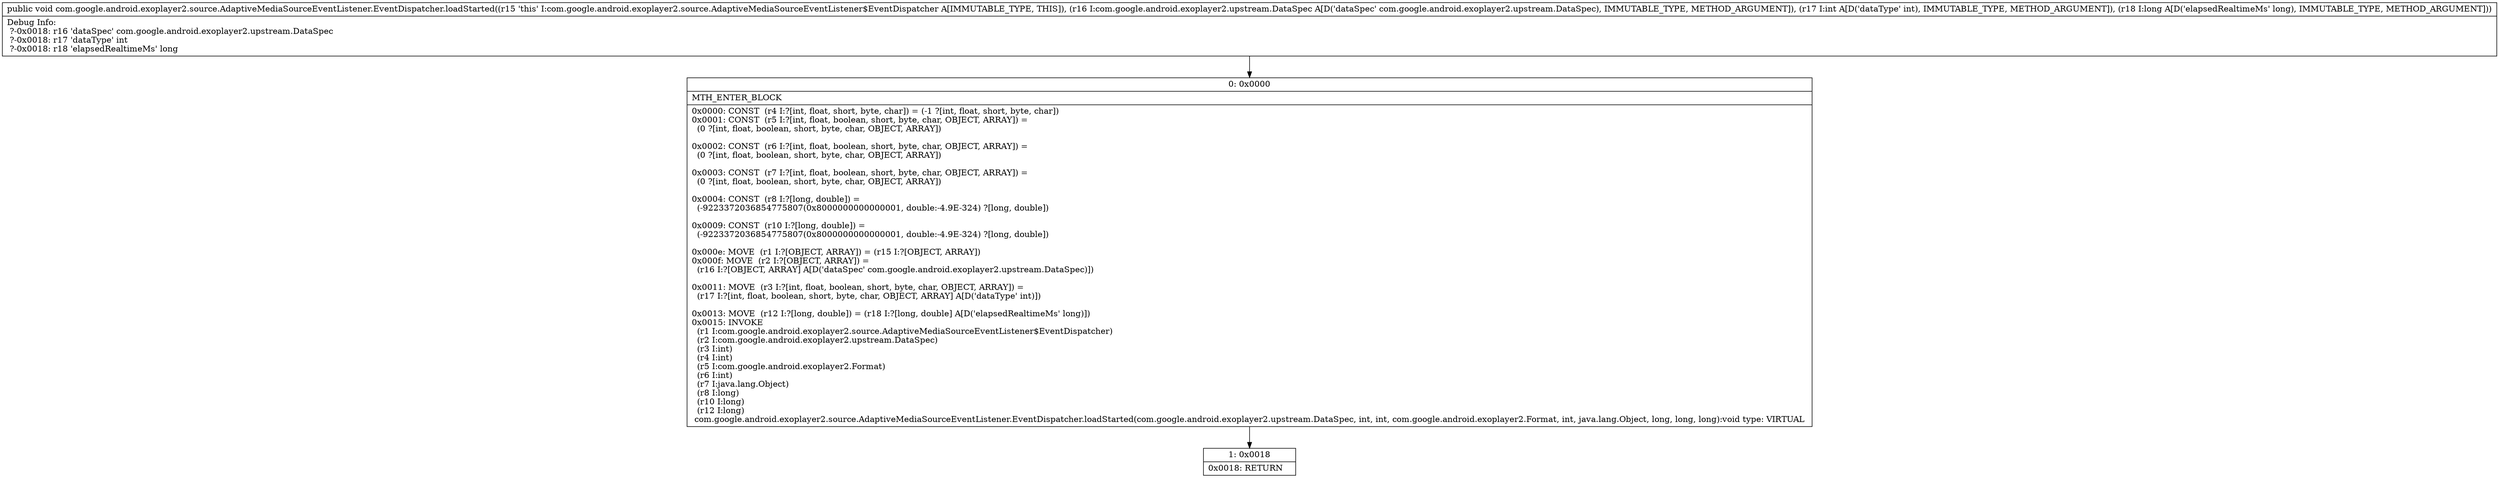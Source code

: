 digraph "CFG forcom.google.android.exoplayer2.source.AdaptiveMediaSourceEventListener.EventDispatcher.loadStarted(Lcom\/google\/android\/exoplayer2\/upstream\/DataSpec;IJ)V" {
Node_0 [shape=record,label="{0\:\ 0x0000|MTH_ENTER_BLOCK\l|0x0000: CONST  (r4 I:?[int, float, short, byte, char]) = (\-1 ?[int, float, short, byte, char]) \l0x0001: CONST  (r5 I:?[int, float, boolean, short, byte, char, OBJECT, ARRAY]) = \l  (0 ?[int, float, boolean, short, byte, char, OBJECT, ARRAY])\l \l0x0002: CONST  (r6 I:?[int, float, boolean, short, byte, char, OBJECT, ARRAY]) = \l  (0 ?[int, float, boolean, short, byte, char, OBJECT, ARRAY])\l \l0x0003: CONST  (r7 I:?[int, float, boolean, short, byte, char, OBJECT, ARRAY]) = \l  (0 ?[int, float, boolean, short, byte, char, OBJECT, ARRAY])\l \l0x0004: CONST  (r8 I:?[long, double]) = \l  (\-9223372036854775807(0x8000000000000001, double:\-4.9E\-324) ?[long, double])\l \l0x0009: CONST  (r10 I:?[long, double]) = \l  (\-9223372036854775807(0x8000000000000001, double:\-4.9E\-324) ?[long, double])\l \l0x000e: MOVE  (r1 I:?[OBJECT, ARRAY]) = (r15 I:?[OBJECT, ARRAY]) \l0x000f: MOVE  (r2 I:?[OBJECT, ARRAY]) = \l  (r16 I:?[OBJECT, ARRAY] A[D('dataSpec' com.google.android.exoplayer2.upstream.DataSpec)])\l \l0x0011: MOVE  (r3 I:?[int, float, boolean, short, byte, char, OBJECT, ARRAY]) = \l  (r17 I:?[int, float, boolean, short, byte, char, OBJECT, ARRAY] A[D('dataType' int)])\l \l0x0013: MOVE  (r12 I:?[long, double]) = (r18 I:?[long, double] A[D('elapsedRealtimeMs' long)]) \l0x0015: INVOKE  \l  (r1 I:com.google.android.exoplayer2.source.AdaptiveMediaSourceEventListener$EventDispatcher)\l  (r2 I:com.google.android.exoplayer2.upstream.DataSpec)\l  (r3 I:int)\l  (r4 I:int)\l  (r5 I:com.google.android.exoplayer2.Format)\l  (r6 I:int)\l  (r7 I:java.lang.Object)\l  (r8 I:long)\l  (r10 I:long)\l  (r12 I:long)\l com.google.android.exoplayer2.source.AdaptiveMediaSourceEventListener.EventDispatcher.loadStarted(com.google.android.exoplayer2.upstream.DataSpec, int, int, com.google.android.exoplayer2.Format, int, java.lang.Object, long, long, long):void type: VIRTUAL \l}"];
Node_1 [shape=record,label="{1\:\ 0x0018|0x0018: RETURN   \l}"];
MethodNode[shape=record,label="{public void com.google.android.exoplayer2.source.AdaptiveMediaSourceEventListener.EventDispatcher.loadStarted((r15 'this' I:com.google.android.exoplayer2.source.AdaptiveMediaSourceEventListener$EventDispatcher A[IMMUTABLE_TYPE, THIS]), (r16 I:com.google.android.exoplayer2.upstream.DataSpec A[D('dataSpec' com.google.android.exoplayer2.upstream.DataSpec), IMMUTABLE_TYPE, METHOD_ARGUMENT]), (r17 I:int A[D('dataType' int), IMMUTABLE_TYPE, METHOD_ARGUMENT]), (r18 I:long A[D('elapsedRealtimeMs' long), IMMUTABLE_TYPE, METHOD_ARGUMENT]))  | Debug Info:\l  ?\-0x0018: r16 'dataSpec' com.google.android.exoplayer2.upstream.DataSpec\l  ?\-0x0018: r17 'dataType' int\l  ?\-0x0018: r18 'elapsedRealtimeMs' long\l}"];
MethodNode -> Node_0;
Node_0 -> Node_1;
}

